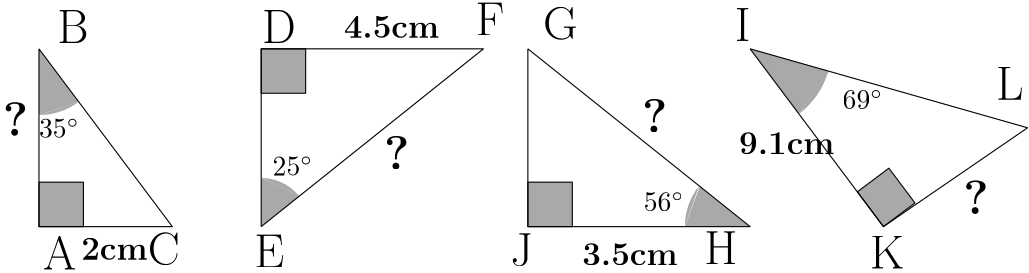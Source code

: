 <?xml version="1.0"?>
<!DOCTYPE ipe SYSTEM "ipe.dtd">
<ipe version="70206" creator="Ipe 7.2.7">
<info created="D:20181118232137" modified="D:20181119000449"/>
<ipestyle name="basic">
<symbol name="arrow/arc(spx)">
<path stroke="sym-stroke" fill="sym-stroke" pen="sym-pen">
0 0 m
-1 0.333 l
-1 -0.333 l
h
</path>
</symbol>
<symbol name="arrow/farc(spx)">
<path stroke="sym-stroke" fill="white" pen="sym-pen">
0 0 m
-1 0.333 l
-1 -0.333 l
h
</path>
</symbol>
<symbol name="arrow/ptarc(spx)">
<path stroke="sym-stroke" fill="sym-stroke" pen="sym-pen">
0 0 m
-1 0.333 l
-0.8 0 l
-1 -0.333 l
h
</path>
</symbol>
<symbol name="arrow/fptarc(spx)">
<path stroke="sym-stroke" fill="white" pen="sym-pen">
0 0 m
-1 0.333 l
-0.8 0 l
-1 -0.333 l
h
</path>
</symbol>
<symbol name="mark/circle(sx)" transformations="translations">
<path fill="sym-stroke">
0.6 0 0 0.6 0 0 e
0.4 0 0 0.4 0 0 e
</path>
</symbol>
<symbol name="mark/disk(sx)" transformations="translations">
<path fill="sym-stroke">
0.6 0 0 0.6 0 0 e
</path>
</symbol>
<symbol name="mark/fdisk(sfx)" transformations="translations">
<group>
<path fill="sym-fill">
0.5 0 0 0.5 0 0 e
</path>
<path fill="sym-stroke" fillrule="eofill">
0.6 0 0 0.6 0 0 e
0.4 0 0 0.4 0 0 e
</path>
</group>
</symbol>
<symbol name="mark/box(sx)" transformations="translations">
<path fill="sym-stroke" fillrule="eofill">
-0.6 -0.6 m
0.6 -0.6 l
0.6 0.6 l
-0.6 0.6 l
h
-0.4 -0.4 m
0.4 -0.4 l
0.4 0.4 l
-0.4 0.4 l
h
</path>
</symbol>
<symbol name="mark/square(sx)" transformations="translations">
<path fill="sym-stroke">
-0.6 -0.6 m
0.6 -0.6 l
0.6 0.6 l
-0.6 0.6 l
h
</path>
</symbol>
<symbol name="mark/fsquare(sfx)" transformations="translations">
<group>
<path fill="sym-fill">
-0.5 -0.5 m
0.5 -0.5 l
0.5 0.5 l
-0.5 0.5 l
h
</path>
<path fill="sym-stroke" fillrule="eofill">
-0.6 -0.6 m
0.6 -0.6 l
0.6 0.6 l
-0.6 0.6 l
h
-0.4 -0.4 m
0.4 -0.4 l
0.4 0.4 l
-0.4 0.4 l
h
</path>
</group>
</symbol>
<symbol name="mark/cross(sx)" transformations="translations">
<group>
<path fill="sym-stroke">
-0.43 -0.57 m
0.57 0.43 l
0.43 0.57 l
-0.57 -0.43 l
h
</path>
<path fill="sym-stroke">
-0.43 0.57 m
0.57 -0.43 l
0.43 -0.57 l
-0.57 0.43 l
h
</path>
</group>
</symbol>
<symbol name="arrow/fnormal(spx)">
<path stroke="sym-stroke" fill="white" pen="sym-pen">
0 0 m
-1 0.333 l
-1 -0.333 l
h
</path>
</symbol>
<symbol name="arrow/pointed(spx)">
<path stroke="sym-stroke" fill="sym-stroke" pen="sym-pen">
0 0 m
-1 0.333 l
-0.8 0 l
-1 -0.333 l
h
</path>
</symbol>
<symbol name="arrow/fpointed(spx)">
<path stroke="sym-stroke" fill="white" pen="sym-pen">
0 0 m
-1 0.333 l
-0.8 0 l
-1 -0.333 l
h
</path>
</symbol>
<symbol name="arrow/linear(spx)">
<path stroke="sym-stroke" pen="sym-pen">
-1 0.333 m
0 0 l
-1 -0.333 l
</path>
</symbol>
<symbol name="arrow/fdouble(spx)">
<path stroke="sym-stroke" fill="white" pen="sym-pen">
0 0 m
-1 0.333 l
-1 -0.333 l
h
-1 0 m
-2 0.333 l
-2 -0.333 l
h
</path>
</symbol>
<symbol name="arrow/double(spx)">
<path stroke="sym-stroke" fill="sym-stroke" pen="sym-pen">
0 0 m
-1 0.333 l
-1 -0.333 l
h
-1 0 m
-2 0.333 l
-2 -0.333 l
h
</path>
</symbol>
<pen name="heavier" value="0.8"/>
<pen name="fat" value="1.2"/>
<pen name="ultrafat" value="2"/>
<symbolsize name="large" value="5"/>
<symbolsize name="small" value="2"/>
<symbolsize name="tiny" value="1.1"/>
<arrowsize name="large" value="10"/>
<arrowsize name="small" value="5"/>
<arrowsize name="tiny" value="3"/>
<color name="red" value="1 0 0"/>
<color name="green" value="0 1 0"/>
<color name="blue" value="0 0 1"/>
<color name="yellow" value="1 1 0"/>
<color name="orange" value="1 0.647 0"/>
<color name="gold" value="1 0.843 0"/>
<color name="purple" value="0.627 0.125 0.941"/>
<color name="gray" value="0.745"/>
<color name="brown" value="0.647 0.165 0.165"/>
<color name="navy" value="0 0 0.502"/>
<color name="pink" value="1 0.753 0.796"/>
<color name="seagreen" value="0.18 0.545 0.341"/>
<color name="turquoise" value="0.251 0.878 0.816"/>
<color name="violet" value="0.933 0.51 0.933"/>
<color name="darkblue" value="0 0 0.545"/>
<color name="darkcyan" value="0 0.545 0.545"/>
<color name="darkgray" value="0.663"/>
<color name="darkgreen" value="0 0.392 0"/>
<color name="darkmagenta" value="0.545 0 0.545"/>
<color name="darkorange" value="1 0.549 0"/>
<color name="darkred" value="0.545 0 0"/>
<color name="lightblue" value="0.678 0.847 0.902"/>
<color name="lightcyan" value="0.878 1 1"/>
<color name="lightgray" value="0.827"/>
<color name="lightgreen" value="0.565 0.933 0.565"/>
<color name="lightyellow" value="1 1 0.878"/>
<dashstyle name="dashed" value="[4] 0"/>
<dashstyle name="dotted" value="[1 3] 0"/>
<dashstyle name="dash dotted" value="[4 2 1 2] 0"/>
<dashstyle name="dash dot dotted" value="[4 2 1 2 1 2] 0"/>
<textsize name="large" value="\large"/>
<textsize name="Large" value="\Large"/>
<textsize name="LARGE" value="\LARGE"/>
<textsize name="huge" value="\huge"/>
<textsize name="Huge" value="\Huge"/>
<textsize name="small" value="\small"/>
<textsize name="footnote" value="\footnotesize"/>
<textsize name="tiny" value="\tiny"/>
<textstyle name="center" begin="\begin{center}" end="\end{center}"/>
<textstyle name="itemize" begin="\begin{itemize}" end="\end{itemize}"/>
<textstyle name="item" begin="\begin{itemize}\item{}" end="\end{itemize}"/>
<gridsize name="4 pts" value="4"/>
<gridsize name="8 pts (~3 mm)" value="8"/>
<gridsize name="16 pts (~6 mm)" value="16"/>
<gridsize name="32 pts (~12 mm)" value="32"/>
<gridsize name="10 pts (~3.5 mm)" value="10"/>
<gridsize name="20 pts (~7 mm)" value="20"/>
<gridsize name="14 pts (~5 mm)" value="14"/>
<gridsize name="28 pts (~10 mm)" value="28"/>
<gridsize name="56 pts (~20 mm)" value="56"/>
<anglesize name="90 deg" value="90"/>
<anglesize name="60 deg" value="60"/>
<anglesize name="45 deg" value="45"/>
<anglesize name="30 deg" value="30"/>
<anglesize name="22.5 deg" value="22.5"/>
<opacity name="10%" value="0.1"/>
<opacity name="30%" value="0.3"/>
<opacity name="50%" value="0.5"/>
<opacity name="75%" value="0.75"/>
<tiling name="falling" angle="-60" step="4" width="1"/>
<tiling name="rising" angle="30" step="4" width="1"/>
</ipestyle>
<page>
<layer name="alpha"/>
<view layers="alpha" active="alpha"/>
<path layer="alpha" fill="darkgray">
320 768 m
337.576 744.565 l
348.46 759.899 l
320 768 l
</path>
<path fill="darkgray">
296.498 704 m
320 704 l
301.877 718.499 l
296.498 704 l
</path>
<path fill="darkgray">
144 704 m
157.751 715.001 l
144 721.511 l
144 704 l
</path>
<path fill="darkgray">
64 768 m
64 744.156 l
78.3067 748.924 l
64 768 l
</path>
<path stroke="black" fill="darkgray">
368 704 m
358.609 716.522 l
369.964 725.038 l
379.355 712.516 l
h
</path>
<path stroke="black" fill="darkgray">
240 704 m
256 704 l
256 720 l
240 720 l
h
</path>
<path stroke="black" fill="darkgray">
144 768 m
144 752 l
160 752 l
160 768 l
h
</path>
<path stroke="black" fill="darkgray">
64 704 m
80 704 l
80 720 l
64 720 l
h
</path>
<path stroke="black">
64 768 m
64 704 l
112 704 l
64 768 l
</path>
<path stroke="black">
144 704 m
144 768 l
224 768 l
144 704 l
</path>
<path stroke="black">
240 768 m
240 704 l
320 704 l
240 768 l
</path>
<path stroke="black">
368 704 m
320 768 l
</path>
<path stroke="black">
368 704 m
419.881 739.569 l
320 768 l
</path>
<path fill="darkgray">
64 744.156 m
23.8445 0 0 23.8445 64 768 78.3067 748.924 a
</path>
<path fill="darkgray">
157.674 714.939 m
17.5109 0 0 17.5109 144 704 144 721.511 a
</path>
<path fill="darkgray">
301.648 718.682 m
23.5021 0 0 23.5021 320 704 296.498 704 a
</path>
<path fill="darkgray">
337.576 744.565 m
29.2939 0 0 29.2939 320 768 348.175 759.98 a
</path>
<text matrix="1 0 0 1 14.5069 -11.3702" transformations="translations" pos="50.9682 699.893" stroke="black" type="label" width="11.936" height="11.761" depth="0" valign="baseline" size="LARGE">A</text>
<text matrix="1 0 0 1 18.0356 5.48908" transformations="translations" pos="52.5365 764.585" stroke="black" type="label" width="11.265" height="11.761" depth="0" valign="baseline" size="LARGE">B</text>
<text matrix="1 0 0 1 -16.0752 -4.31285" transformations="translations" pos="119.19 694.404" stroke="black" type="label" width="11.493" height="11.761" depth="0" valign="baseline" size="LARGE">C</text>
<text matrix="1 0 0 1 7.44947 -44.3047" transformations="translations" pos="136.833 814.379" stroke="black" type="label" width="17.361" height="11.761" depth="0" valign="baseline" size="LARGE">D
</text>
<text matrix="1 0 0 1 -58.8116 -123.504" transformations="translations" pos="200.35 812.811" stroke="black" type="label" width="16.012" height="11.761" depth="0" valign="baseline" size="LARGE">E
</text>
<text matrix="1 0 0 1 -34.8949 -38.4236" transformations="translations" pos="256.025 811.243" stroke="black" type="label" width="15.562" height="11.761" depth="0" valign="baseline" size="LARGE">F
</text>
<text matrix="1 0 0 1 -48.6176 -30.9741" transformations="translations" pos="294.056 802.225" stroke="black" type="label" width="12.503" height="11.761" depth="0" valign="baseline" size="LARGE">G</text>
<text matrix="1 0 0 1 -18.4276 -117.231" transformations="translations" pos="321.894 807.714" stroke="black" type="label" width="17.133" height="11.761" depth="0" valign="baseline" size="LARGE">H
</text>
<text matrix="1 0 0 1 -61.1641 -27.4454" transformations="translations" pos="375.608 798.304" stroke="black" type="label" width="5.64" height="11.761" depth="0" valign="baseline" size="LARGE">I</text>
<text matrix="1 0 0 1 -26.6613 35.679" transformations="translations" pos="260.337 654.02" stroke="black" type="label" width="8.117" height="11.761" depth="0" valign="baseline" size="LARGE">J</text>
<text matrix="1 0 0 1 10.9782 30.582" transformations="translations" pos="352.084 658.332" stroke="black" type="label" width="12.385" height="11.761" depth="0" valign="baseline" size="LARGE">K</text>
<text matrix="1 0 0 1 5.48908 95.2748" transformations="translations" pos="403.054 654.412" stroke="black" type="label" width="9.915" height="11.761" depth="0" valign="baseline" size="LARGE">L</text>
<text transformations="translations" pos="50.9682 736.748" stroke="black" type="label" width="9.146" height="11.955" depth="0" valign="baseline" size="LARGE">\textbf{?}</text>
<text matrix="1 0 0 1 137.227 -12.1546" transformations="translations" pos="50.9682 736.748" stroke="black" type="label" width="9.146" height="11.955" depth="0" valign="baseline" size="LARGE">\textbf{?}</text>
<text matrix="1 0 0 1 230.149 1.17604" transformations="translations" pos="50.9682 736.748" stroke="black" type="label" width="9.146" height="11.955" depth="0" valign="baseline" size="LARGE">\textbf{?}</text>
<text matrix="1 0 0 1 345.813 -28.2303" transformations="translations" pos="50.9682 736.748" stroke="black" type="label" width="9.146" height="11.955" depth="0" valign="baseline" size="LARGE">\textbf{?}</text>
<text matrix="1 0 0 1 -9.40985 -2.35246" transformations="translations" pos="88.6076 694.404" stroke="black" type="label" width="23.91" height="7.704" depth="0" valign="baseline" size="large">\textbf{2cm}</text>
<text matrix="1 0 0 1 85.0806 77.6314" transformations="translations" pos="88.6076 694.404" stroke="black" type="label" width="34.371" height="7.704" depth="0" valign="baseline" size="large">\textbf{4.5cm}</text>
<text matrix="1 0 0 1 170.946 -4.31275" transformations="translations" pos="88.6076 694.404" stroke="black" type="label" width="34.371" height="7.704" depth="0" valign="baseline" size="large">\textbf{3.5cm}</text>
<text matrix="1 0 0 1 227.404 35.6792" transformations="translations" pos="88.6076 694.404" stroke="black" type="label" width="34.371" height="7.704" depth="0" valign="baseline" size="large">\textbf{9.1cm}</text>
<text transformations="translations" pos="64 736" stroke="black" type="label" width="14.543" height="6.86" depth="0" valign="baseline">$35^{\circ}$</text>
<text matrix="1 0 0 1 84.0979 -13.6315" transformations="translations" pos="64 736" stroke="black" type="label" width="14.543" height="6.86" depth="0" valign="baseline" style="math">25^{\circ}</text>
<text matrix="1 0 0 1 -8.28705 -2.07176" transformations="translations" pos="289.996 711.611" stroke="black" type="label" width="14.543" height="6.86" depth="0" valign="baseline">$56^{\circ}$</text>
<text transformations="translations" pos="353.288 746.355" stroke="black" type="label" width="14.543" height="6.86" depth="0" valign="baseline">$69^{\circ}$</text>
</page>
</ipe>
